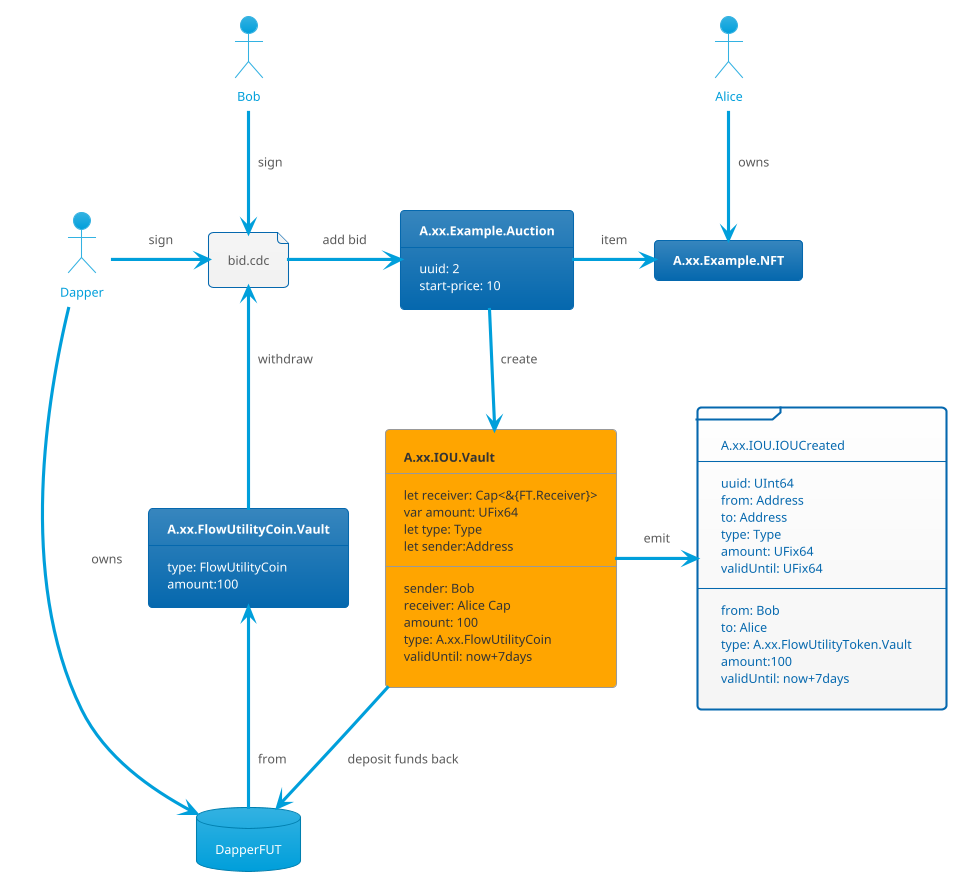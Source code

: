 @startuml
!theme bluegray

actor Bob
actor Alice
actor Dapper

Database DapperFUT 

file Bid [
    bid.cdc
]

frame ioucreated [
    A.xx.IOU.IOUCreated
    ---
    uuid: UInt64
    from: Address
    to: Address
    type: Type
    amount: UFix64
    validUntil: UFix64
    ---
    from: Bob
    to: Alice
    type: A.xx.FlowUtilityToken.Vault
    amount:100
    validUntil: now+7days
]


card Vault [
        <b>A.xx.FlowUtilityCoin.Vault
        ---
        type: FlowUtilityCoin
        amount:100
    ]


card NFT [
    <b>A.xx.Example.NFT
]

card Auction [
    <b>A.xx.Example.Auction
    ---
    uuid: 2
    start-price: 10
]

agent IOU [
    <b>A.xx.IOU.Vault
    ---
    let receiver: Cap<&{FT.Receiver}>
    var amount: UFix64
    let type: Type
    let sender:Address
    ---
    sender: Bob
    receiver: Alice Cap
    amount: 100
    type: A.xx.FlowUtilityCoin
    validUntil: now+7days
]

Bob --> Bid : sign
Dapper -right-> Bid: sign

Bid -right-> Auction: add bid
Auction --> IOU : create
Bid <-- Vault : withdraw
Vault <-- DapperFUT: from
Dapper --> DapperFUT : owns

IOU --> DapperFUT: deposit funds back
Auction -right-> NFT : item 

IOU -right-> ioucreated: emit
Alice --> NFT : owns

@enduml